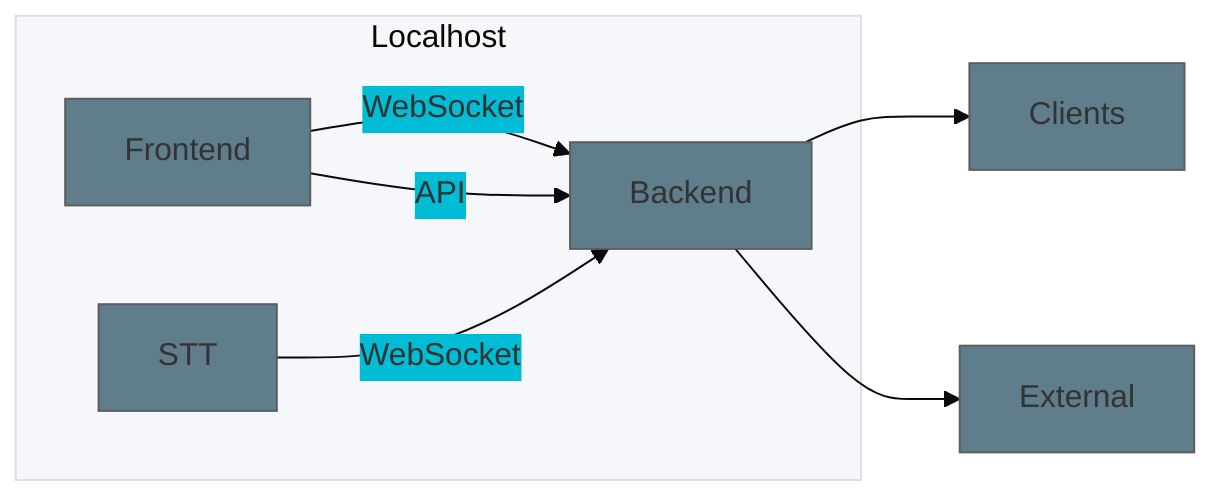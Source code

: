%% Visual Network Architecture Diagram: Localhost & WebSocket Topology
%% For presentations: color, simplified endpoints, client clusters
%% Legend: grey = hosts, accent = active connections

%%{init: {'theme':'base','themeVariables':{
  'primaryColor': '#607d8b',
  'secondaryColor': '#00bcd4',
  'tertiaryColor': '#f5f7fa',
  'fontSize':'16px'
}}}%%

graph LR;
    Frontend[Frontend]
    Backend[Backend]
    STT[STT]
    Clients[Clients]
    External[External]

    Frontend -->|WebSocket| Backend
    STT -->|WebSocket| Backend
    Backend --> Clients
    Backend --> External
    Frontend -->|API| Backend

    subgraph Localhost
        Frontend
        Backend
        STT
    end

%% Note: Each client has a unique ID, connections are restricted by CSP